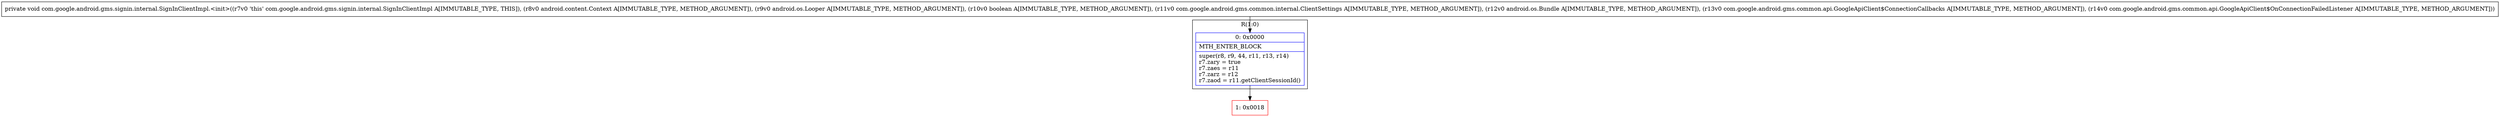 digraph "CFG forcom.google.android.gms.signin.internal.SignInClientImpl.\<init\>(Landroid\/content\/Context;Landroid\/os\/Looper;ZLcom\/google\/android\/gms\/common\/internal\/ClientSettings;Landroid\/os\/Bundle;Lcom\/google\/android\/gms\/common\/api\/GoogleApiClient$ConnectionCallbacks;Lcom\/google\/android\/gms\/common\/api\/GoogleApiClient$OnConnectionFailedListener;)V" {
subgraph cluster_Region_1557439103 {
label = "R(1:0)";
node [shape=record,color=blue];
Node_0 [shape=record,label="{0\:\ 0x0000|MTH_ENTER_BLOCK\l|super(r8, r9, 44, r11, r13, r14)\lr7.zary = true\lr7.zaes = r11\lr7.zarz = r12\lr7.zaod = r11.getClientSessionId()\l}"];
}
Node_1 [shape=record,color=red,label="{1\:\ 0x0018}"];
MethodNode[shape=record,label="{private void com.google.android.gms.signin.internal.SignInClientImpl.\<init\>((r7v0 'this' com.google.android.gms.signin.internal.SignInClientImpl A[IMMUTABLE_TYPE, THIS]), (r8v0 android.content.Context A[IMMUTABLE_TYPE, METHOD_ARGUMENT]), (r9v0 android.os.Looper A[IMMUTABLE_TYPE, METHOD_ARGUMENT]), (r10v0 boolean A[IMMUTABLE_TYPE, METHOD_ARGUMENT]), (r11v0 com.google.android.gms.common.internal.ClientSettings A[IMMUTABLE_TYPE, METHOD_ARGUMENT]), (r12v0 android.os.Bundle A[IMMUTABLE_TYPE, METHOD_ARGUMENT]), (r13v0 com.google.android.gms.common.api.GoogleApiClient$ConnectionCallbacks A[IMMUTABLE_TYPE, METHOD_ARGUMENT]), (r14v0 com.google.android.gms.common.api.GoogleApiClient$OnConnectionFailedListener A[IMMUTABLE_TYPE, METHOD_ARGUMENT])) }"];
MethodNode -> Node_0;
Node_0 -> Node_1;
}

